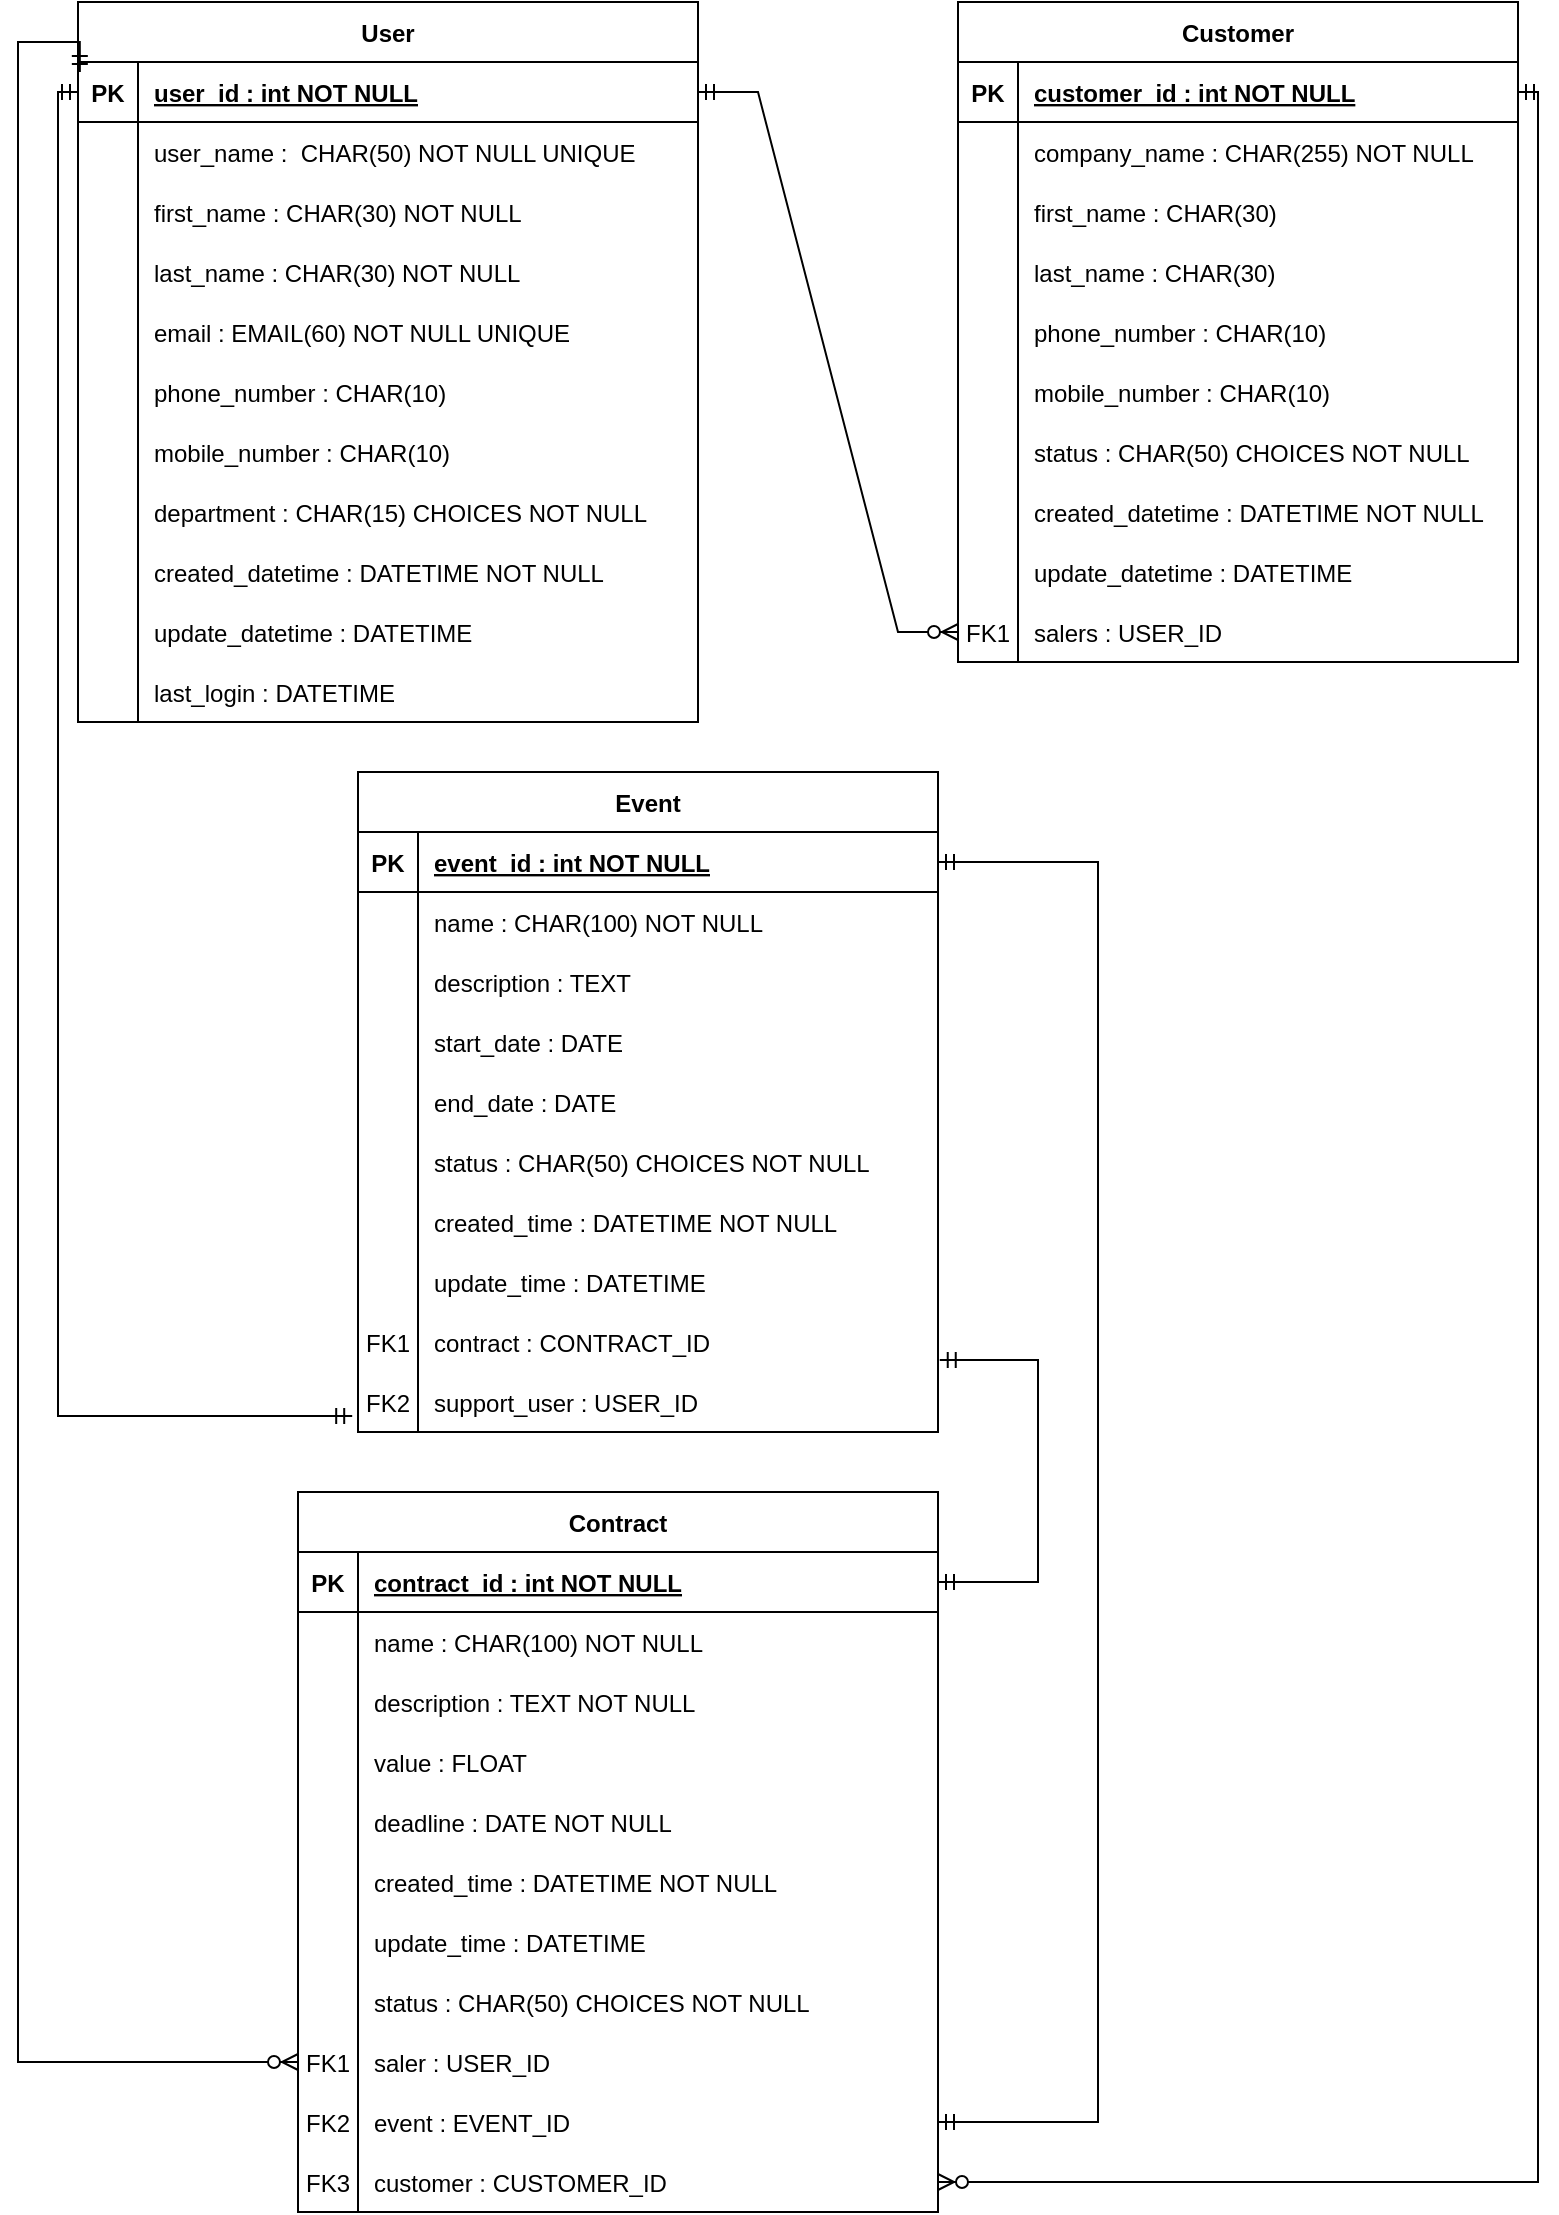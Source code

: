 <mxfile version="17.1.3" type="github">
  <diagram name="Page-1" id="efa7a0a1-bf9b-a30e-e6df-94a7791c09e9">
    <mxGraphModel dx="946" dy="1715" grid="1" gridSize="10" guides="1" tooltips="1" connect="1" arrows="1" fold="1" page="1" pageScale="1" pageWidth="826" pageHeight="1169" background="none" math="0" shadow="0">
      <root>
        <mxCell id="0" />
        <mxCell id="1" parent="0" />
        <mxCell id="FvF-tz55mz9jNZXaBXgJ-104" value="User" style="shape=table;startSize=30;container=1;collapsible=1;childLayout=tableLayout;fixedRows=1;rowLines=0;fontStyle=1;align=center;resizeLast=1;" vertex="1" parent="1">
          <mxGeometry x="40" y="-1145" width="310" height="360" as="geometry" />
        </mxCell>
        <mxCell id="FvF-tz55mz9jNZXaBXgJ-105" value="" style="shape=tableRow;horizontal=0;startSize=0;swimlaneHead=0;swimlaneBody=0;fillColor=none;collapsible=0;dropTarget=0;points=[[0,0.5],[1,0.5]];portConstraint=eastwest;top=0;left=0;right=0;bottom=1;" vertex="1" parent="FvF-tz55mz9jNZXaBXgJ-104">
          <mxGeometry y="30" width="310" height="30" as="geometry" />
        </mxCell>
        <mxCell id="FvF-tz55mz9jNZXaBXgJ-106" value="PK" style="shape=partialRectangle;connectable=0;fillColor=none;top=0;left=0;bottom=0;right=0;fontStyle=1;overflow=hidden;" vertex="1" parent="FvF-tz55mz9jNZXaBXgJ-105">
          <mxGeometry width="30" height="30" as="geometry">
            <mxRectangle width="30" height="30" as="alternateBounds" />
          </mxGeometry>
        </mxCell>
        <mxCell id="FvF-tz55mz9jNZXaBXgJ-107" value="user_id : int NOT NULL" style="shape=partialRectangle;connectable=0;fillColor=none;top=0;left=0;bottom=0;right=0;align=left;spacingLeft=6;fontStyle=5;overflow=hidden;" vertex="1" parent="FvF-tz55mz9jNZXaBXgJ-105">
          <mxGeometry x="30" width="280" height="30" as="geometry">
            <mxRectangle width="280" height="30" as="alternateBounds" />
          </mxGeometry>
        </mxCell>
        <mxCell id="FvF-tz55mz9jNZXaBXgJ-130" value="" style="shape=tableRow;horizontal=0;startSize=0;swimlaneHead=0;swimlaneBody=0;fillColor=none;collapsible=0;dropTarget=0;points=[[0,0.5],[1,0.5]];portConstraint=eastwest;top=0;left=0;right=0;bottom=0;" vertex="1" parent="FvF-tz55mz9jNZXaBXgJ-104">
          <mxGeometry y="60" width="310" height="30" as="geometry" />
        </mxCell>
        <mxCell id="FvF-tz55mz9jNZXaBXgJ-131" value="" style="shape=partialRectangle;connectable=0;fillColor=none;top=0;left=0;bottom=0;right=0;editable=1;overflow=hidden;" vertex="1" parent="FvF-tz55mz9jNZXaBXgJ-130">
          <mxGeometry width="30" height="30" as="geometry">
            <mxRectangle width="30" height="30" as="alternateBounds" />
          </mxGeometry>
        </mxCell>
        <mxCell id="FvF-tz55mz9jNZXaBXgJ-132" value="user_name :  CHAR(50) NOT NULL UNIQUE" style="shape=partialRectangle;connectable=0;fillColor=none;top=0;left=0;bottom=0;right=0;align=left;spacingLeft=6;overflow=hidden;" vertex="1" parent="FvF-tz55mz9jNZXaBXgJ-130">
          <mxGeometry x="30" width="280" height="30" as="geometry">
            <mxRectangle width="280" height="30" as="alternateBounds" />
          </mxGeometry>
        </mxCell>
        <mxCell id="FvF-tz55mz9jNZXaBXgJ-108" value="" style="shape=tableRow;horizontal=0;startSize=0;swimlaneHead=0;swimlaneBody=0;fillColor=none;collapsible=0;dropTarget=0;points=[[0,0.5],[1,0.5]];portConstraint=eastwest;top=0;left=0;right=0;bottom=0;" vertex="1" parent="FvF-tz55mz9jNZXaBXgJ-104">
          <mxGeometry y="90" width="310" height="30" as="geometry" />
        </mxCell>
        <mxCell id="FvF-tz55mz9jNZXaBXgJ-109" value="" style="shape=partialRectangle;connectable=0;fillColor=none;top=0;left=0;bottom=0;right=0;editable=1;overflow=hidden;" vertex="1" parent="FvF-tz55mz9jNZXaBXgJ-108">
          <mxGeometry width="30" height="30" as="geometry">
            <mxRectangle width="30" height="30" as="alternateBounds" />
          </mxGeometry>
        </mxCell>
        <mxCell id="FvF-tz55mz9jNZXaBXgJ-110" value="first_name : CHAR(30) NOT NULL" style="shape=partialRectangle;connectable=0;fillColor=none;top=0;left=0;bottom=0;right=0;align=left;spacingLeft=6;overflow=hidden;" vertex="1" parent="FvF-tz55mz9jNZXaBXgJ-108">
          <mxGeometry x="30" width="280" height="30" as="geometry">
            <mxRectangle width="280" height="30" as="alternateBounds" />
          </mxGeometry>
        </mxCell>
        <mxCell id="FvF-tz55mz9jNZXaBXgJ-111" value="" style="shape=tableRow;horizontal=0;startSize=0;swimlaneHead=0;swimlaneBody=0;fillColor=none;collapsible=0;dropTarget=0;points=[[0,0.5],[1,0.5]];portConstraint=eastwest;top=0;left=0;right=0;bottom=0;" vertex="1" parent="FvF-tz55mz9jNZXaBXgJ-104">
          <mxGeometry y="120" width="310" height="30" as="geometry" />
        </mxCell>
        <mxCell id="FvF-tz55mz9jNZXaBXgJ-112" value="" style="shape=partialRectangle;connectable=0;fillColor=none;top=0;left=0;bottom=0;right=0;editable=1;overflow=hidden;" vertex="1" parent="FvF-tz55mz9jNZXaBXgJ-111">
          <mxGeometry width="30" height="30" as="geometry">
            <mxRectangle width="30" height="30" as="alternateBounds" />
          </mxGeometry>
        </mxCell>
        <mxCell id="FvF-tz55mz9jNZXaBXgJ-113" value="last_name : CHAR(30) NOT NULL" style="shape=partialRectangle;connectable=0;fillColor=none;top=0;left=0;bottom=0;right=0;align=left;spacingLeft=6;overflow=hidden;" vertex="1" parent="FvF-tz55mz9jNZXaBXgJ-111">
          <mxGeometry x="30" width="280" height="30" as="geometry">
            <mxRectangle width="280" height="30" as="alternateBounds" />
          </mxGeometry>
        </mxCell>
        <mxCell id="FvF-tz55mz9jNZXaBXgJ-114" value="" style="shape=tableRow;horizontal=0;startSize=0;swimlaneHead=0;swimlaneBody=0;fillColor=none;collapsible=0;dropTarget=0;points=[[0,0.5],[1,0.5]];portConstraint=eastwest;top=0;left=0;right=0;bottom=0;" vertex="1" parent="FvF-tz55mz9jNZXaBXgJ-104">
          <mxGeometry y="150" width="310" height="30" as="geometry" />
        </mxCell>
        <mxCell id="FvF-tz55mz9jNZXaBXgJ-115" value="" style="shape=partialRectangle;connectable=0;fillColor=none;top=0;left=0;bottom=0;right=0;editable=1;overflow=hidden;" vertex="1" parent="FvF-tz55mz9jNZXaBXgJ-114">
          <mxGeometry width="30" height="30" as="geometry">
            <mxRectangle width="30" height="30" as="alternateBounds" />
          </mxGeometry>
        </mxCell>
        <mxCell id="FvF-tz55mz9jNZXaBXgJ-116" value="email : EMAIL(60) NOT NULL UNIQUE" style="shape=partialRectangle;connectable=0;fillColor=none;top=0;left=0;bottom=0;right=0;align=left;spacingLeft=6;overflow=hidden;" vertex="1" parent="FvF-tz55mz9jNZXaBXgJ-114">
          <mxGeometry x="30" width="280" height="30" as="geometry">
            <mxRectangle width="280" height="30" as="alternateBounds" />
          </mxGeometry>
        </mxCell>
        <mxCell id="FvF-tz55mz9jNZXaBXgJ-121" value="" style="shape=tableRow;horizontal=0;startSize=0;swimlaneHead=0;swimlaneBody=0;fillColor=none;collapsible=0;dropTarget=0;points=[[0,0.5],[1,0.5]];portConstraint=eastwest;top=0;left=0;right=0;bottom=0;" vertex="1" parent="FvF-tz55mz9jNZXaBXgJ-104">
          <mxGeometry y="180" width="310" height="30" as="geometry" />
        </mxCell>
        <mxCell id="FvF-tz55mz9jNZXaBXgJ-122" value="" style="shape=partialRectangle;connectable=0;fillColor=none;top=0;left=0;bottom=0;right=0;editable=1;overflow=hidden;" vertex="1" parent="FvF-tz55mz9jNZXaBXgJ-121">
          <mxGeometry width="30" height="30" as="geometry">
            <mxRectangle width="30" height="30" as="alternateBounds" />
          </mxGeometry>
        </mxCell>
        <mxCell id="FvF-tz55mz9jNZXaBXgJ-123" value="phone_number : CHAR(10)" style="shape=partialRectangle;connectable=0;fillColor=none;top=0;left=0;bottom=0;right=0;align=left;spacingLeft=6;overflow=hidden;" vertex="1" parent="FvF-tz55mz9jNZXaBXgJ-121">
          <mxGeometry x="30" width="280" height="30" as="geometry">
            <mxRectangle width="280" height="30" as="alternateBounds" />
          </mxGeometry>
        </mxCell>
        <mxCell id="FvF-tz55mz9jNZXaBXgJ-124" value="" style="shape=tableRow;horizontal=0;startSize=0;swimlaneHead=0;swimlaneBody=0;fillColor=none;collapsible=0;dropTarget=0;points=[[0,0.5],[1,0.5]];portConstraint=eastwest;top=0;left=0;right=0;bottom=0;" vertex="1" parent="FvF-tz55mz9jNZXaBXgJ-104">
          <mxGeometry y="210" width="310" height="30" as="geometry" />
        </mxCell>
        <mxCell id="FvF-tz55mz9jNZXaBXgJ-125" value="" style="shape=partialRectangle;connectable=0;fillColor=none;top=0;left=0;bottom=0;right=0;editable=1;overflow=hidden;" vertex="1" parent="FvF-tz55mz9jNZXaBXgJ-124">
          <mxGeometry width="30" height="30" as="geometry">
            <mxRectangle width="30" height="30" as="alternateBounds" />
          </mxGeometry>
        </mxCell>
        <mxCell id="FvF-tz55mz9jNZXaBXgJ-126" value="mobile_number : CHAR(10)" style="shape=partialRectangle;connectable=0;fillColor=none;top=0;left=0;bottom=0;right=0;align=left;spacingLeft=6;overflow=hidden;" vertex="1" parent="FvF-tz55mz9jNZXaBXgJ-124">
          <mxGeometry x="30" width="280" height="30" as="geometry">
            <mxRectangle width="280" height="30" as="alternateBounds" />
          </mxGeometry>
        </mxCell>
        <mxCell id="FvF-tz55mz9jNZXaBXgJ-127" value="" style="shape=tableRow;horizontal=0;startSize=0;swimlaneHead=0;swimlaneBody=0;fillColor=none;collapsible=0;dropTarget=0;points=[[0,0.5],[1,0.5]];portConstraint=eastwest;top=0;left=0;right=0;bottom=0;" vertex="1" parent="FvF-tz55mz9jNZXaBXgJ-104">
          <mxGeometry y="240" width="310" height="30" as="geometry" />
        </mxCell>
        <mxCell id="FvF-tz55mz9jNZXaBXgJ-128" value="" style="shape=partialRectangle;connectable=0;fillColor=none;top=0;left=0;bottom=0;right=0;editable=1;overflow=hidden;" vertex="1" parent="FvF-tz55mz9jNZXaBXgJ-127">
          <mxGeometry width="30" height="30" as="geometry">
            <mxRectangle width="30" height="30" as="alternateBounds" />
          </mxGeometry>
        </mxCell>
        <mxCell id="FvF-tz55mz9jNZXaBXgJ-129" value="department : CHAR(15) CHOICES NOT NULL" style="shape=partialRectangle;connectable=0;fillColor=none;top=0;left=0;bottom=0;right=0;align=left;spacingLeft=6;overflow=hidden;" vertex="1" parent="FvF-tz55mz9jNZXaBXgJ-127">
          <mxGeometry x="30" width="280" height="30" as="geometry">
            <mxRectangle width="280" height="30" as="alternateBounds" />
          </mxGeometry>
        </mxCell>
        <mxCell id="FvF-tz55mz9jNZXaBXgJ-133" value="" style="shape=tableRow;horizontal=0;startSize=0;swimlaneHead=0;swimlaneBody=0;fillColor=none;collapsible=0;dropTarget=0;points=[[0,0.5],[1,0.5]];portConstraint=eastwest;top=0;left=0;right=0;bottom=0;" vertex="1" parent="FvF-tz55mz9jNZXaBXgJ-104">
          <mxGeometry y="270" width="310" height="30" as="geometry" />
        </mxCell>
        <mxCell id="FvF-tz55mz9jNZXaBXgJ-134" value="" style="shape=partialRectangle;connectable=0;fillColor=none;top=0;left=0;bottom=0;right=0;editable=1;overflow=hidden;" vertex="1" parent="FvF-tz55mz9jNZXaBXgJ-133">
          <mxGeometry width="30" height="30" as="geometry">
            <mxRectangle width="30" height="30" as="alternateBounds" />
          </mxGeometry>
        </mxCell>
        <mxCell id="FvF-tz55mz9jNZXaBXgJ-135" value="created_datetime : DATETIME NOT NULL" style="shape=partialRectangle;connectable=0;fillColor=none;top=0;left=0;bottom=0;right=0;align=left;spacingLeft=6;overflow=hidden;" vertex="1" parent="FvF-tz55mz9jNZXaBXgJ-133">
          <mxGeometry x="30" width="280" height="30" as="geometry">
            <mxRectangle width="280" height="30" as="alternateBounds" />
          </mxGeometry>
        </mxCell>
        <mxCell id="FvF-tz55mz9jNZXaBXgJ-136" value="" style="shape=tableRow;horizontal=0;startSize=0;swimlaneHead=0;swimlaneBody=0;fillColor=none;collapsible=0;dropTarget=0;points=[[0,0.5],[1,0.5]];portConstraint=eastwest;top=0;left=0;right=0;bottom=0;" vertex="1" parent="FvF-tz55mz9jNZXaBXgJ-104">
          <mxGeometry y="300" width="310" height="30" as="geometry" />
        </mxCell>
        <mxCell id="FvF-tz55mz9jNZXaBXgJ-137" value="" style="shape=partialRectangle;connectable=0;fillColor=none;top=0;left=0;bottom=0;right=0;editable=1;overflow=hidden;" vertex="1" parent="FvF-tz55mz9jNZXaBXgJ-136">
          <mxGeometry width="30" height="30" as="geometry">
            <mxRectangle width="30" height="30" as="alternateBounds" />
          </mxGeometry>
        </mxCell>
        <mxCell id="FvF-tz55mz9jNZXaBXgJ-138" value="update_datetime : DATETIME" style="shape=partialRectangle;connectable=0;fillColor=none;top=0;left=0;bottom=0;right=0;align=left;spacingLeft=6;overflow=hidden;" vertex="1" parent="FvF-tz55mz9jNZXaBXgJ-136">
          <mxGeometry x="30" width="280" height="30" as="geometry">
            <mxRectangle width="280" height="30" as="alternateBounds" />
          </mxGeometry>
        </mxCell>
        <mxCell id="FvF-tz55mz9jNZXaBXgJ-139" value="" style="shape=tableRow;horizontal=0;startSize=0;swimlaneHead=0;swimlaneBody=0;fillColor=none;collapsible=0;dropTarget=0;points=[[0,0.5],[1,0.5]];portConstraint=eastwest;top=0;left=0;right=0;bottom=0;" vertex="1" parent="FvF-tz55mz9jNZXaBXgJ-104">
          <mxGeometry y="330" width="310" height="30" as="geometry" />
        </mxCell>
        <mxCell id="FvF-tz55mz9jNZXaBXgJ-140" value="" style="shape=partialRectangle;connectable=0;fillColor=none;top=0;left=0;bottom=0;right=0;editable=1;overflow=hidden;" vertex="1" parent="FvF-tz55mz9jNZXaBXgJ-139">
          <mxGeometry width="30" height="30" as="geometry">
            <mxRectangle width="30" height="30" as="alternateBounds" />
          </mxGeometry>
        </mxCell>
        <mxCell id="FvF-tz55mz9jNZXaBXgJ-141" value="last_login : DATETIME" style="shape=partialRectangle;connectable=0;fillColor=none;top=0;left=0;bottom=0;right=0;align=left;spacingLeft=6;overflow=hidden;" vertex="1" parent="FvF-tz55mz9jNZXaBXgJ-139">
          <mxGeometry x="30" width="280" height="30" as="geometry">
            <mxRectangle width="280" height="30" as="alternateBounds" />
          </mxGeometry>
        </mxCell>
        <mxCell id="FvF-tz55mz9jNZXaBXgJ-142" value="Customer" style="shape=table;startSize=30;container=1;collapsible=1;childLayout=tableLayout;fixedRows=1;rowLines=0;fontStyle=1;align=center;resizeLast=1;" vertex="1" parent="1">
          <mxGeometry x="480" y="-1145" width="280" height="330" as="geometry" />
        </mxCell>
        <mxCell id="FvF-tz55mz9jNZXaBXgJ-143" value="" style="shape=tableRow;horizontal=0;startSize=0;swimlaneHead=0;swimlaneBody=0;fillColor=none;collapsible=0;dropTarget=0;points=[[0,0.5],[1,0.5]];portConstraint=eastwest;top=0;left=0;right=0;bottom=1;" vertex="1" parent="FvF-tz55mz9jNZXaBXgJ-142">
          <mxGeometry y="30" width="280" height="30" as="geometry" />
        </mxCell>
        <mxCell id="FvF-tz55mz9jNZXaBXgJ-144" value="PK" style="shape=partialRectangle;connectable=0;fillColor=none;top=0;left=0;bottom=0;right=0;fontStyle=1;overflow=hidden;" vertex="1" parent="FvF-tz55mz9jNZXaBXgJ-143">
          <mxGeometry width="30" height="30" as="geometry">
            <mxRectangle width="30" height="30" as="alternateBounds" />
          </mxGeometry>
        </mxCell>
        <mxCell id="FvF-tz55mz9jNZXaBXgJ-145" value="customer_id : int NOT NULL" style="shape=partialRectangle;connectable=0;fillColor=none;top=0;left=0;bottom=0;right=0;align=left;spacingLeft=6;fontStyle=5;overflow=hidden;" vertex="1" parent="FvF-tz55mz9jNZXaBXgJ-143">
          <mxGeometry x="30" width="250" height="30" as="geometry">
            <mxRectangle width="250" height="30" as="alternateBounds" />
          </mxGeometry>
        </mxCell>
        <mxCell id="FvF-tz55mz9jNZXaBXgJ-146" value="" style="shape=tableRow;horizontal=0;startSize=0;swimlaneHead=0;swimlaneBody=0;fillColor=none;collapsible=0;dropTarget=0;points=[[0,0.5],[1,0.5]];portConstraint=eastwest;top=0;left=0;right=0;bottom=0;" vertex="1" parent="FvF-tz55mz9jNZXaBXgJ-142">
          <mxGeometry y="60" width="280" height="30" as="geometry" />
        </mxCell>
        <mxCell id="FvF-tz55mz9jNZXaBXgJ-147" value="" style="shape=partialRectangle;connectable=0;fillColor=none;top=0;left=0;bottom=0;right=0;editable=1;overflow=hidden;" vertex="1" parent="FvF-tz55mz9jNZXaBXgJ-146">
          <mxGeometry width="30" height="30" as="geometry">
            <mxRectangle width="30" height="30" as="alternateBounds" />
          </mxGeometry>
        </mxCell>
        <mxCell id="FvF-tz55mz9jNZXaBXgJ-148" value="company_name : CHAR(255) NOT NULL" style="shape=partialRectangle;connectable=0;fillColor=none;top=0;left=0;bottom=0;right=0;align=left;spacingLeft=6;overflow=hidden;" vertex="1" parent="FvF-tz55mz9jNZXaBXgJ-146">
          <mxGeometry x="30" width="250" height="30" as="geometry">
            <mxRectangle width="250" height="30" as="alternateBounds" />
          </mxGeometry>
        </mxCell>
        <mxCell id="FvF-tz55mz9jNZXaBXgJ-149" value="" style="shape=tableRow;horizontal=0;startSize=0;swimlaneHead=0;swimlaneBody=0;fillColor=none;collapsible=0;dropTarget=0;points=[[0,0.5],[1,0.5]];portConstraint=eastwest;top=0;left=0;right=0;bottom=0;" vertex="1" parent="FvF-tz55mz9jNZXaBXgJ-142">
          <mxGeometry y="90" width="280" height="30" as="geometry" />
        </mxCell>
        <mxCell id="FvF-tz55mz9jNZXaBXgJ-150" value="" style="shape=partialRectangle;connectable=0;fillColor=none;top=0;left=0;bottom=0;right=0;editable=1;overflow=hidden;" vertex="1" parent="FvF-tz55mz9jNZXaBXgJ-149">
          <mxGeometry width="30" height="30" as="geometry">
            <mxRectangle width="30" height="30" as="alternateBounds" />
          </mxGeometry>
        </mxCell>
        <mxCell id="FvF-tz55mz9jNZXaBXgJ-151" value="first_name : CHAR(30)" style="shape=partialRectangle;connectable=0;fillColor=none;top=0;left=0;bottom=0;right=0;align=left;spacingLeft=6;overflow=hidden;" vertex="1" parent="FvF-tz55mz9jNZXaBXgJ-149">
          <mxGeometry x="30" width="250" height="30" as="geometry">
            <mxRectangle width="250" height="30" as="alternateBounds" />
          </mxGeometry>
        </mxCell>
        <mxCell id="FvF-tz55mz9jNZXaBXgJ-152" value="" style="shape=tableRow;horizontal=0;startSize=0;swimlaneHead=0;swimlaneBody=0;fillColor=none;collapsible=0;dropTarget=0;points=[[0,0.5],[1,0.5]];portConstraint=eastwest;top=0;left=0;right=0;bottom=0;" vertex="1" parent="FvF-tz55mz9jNZXaBXgJ-142">
          <mxGeometry y="120" width="280" height="30" as="geometry" />
        </mxCell>
        <mxCell id="FvF-tz55mz9jNZXaBXgJ-153" value="" style="shape=partialRectangle;connectable=0;fillColor=none;top=0;left=0;bottom=0;right=0;editable=1;overflow=hidden;" vertex="1" parent="FvF-tz55mz9jNZXaBXgJ-152">
          <mxGeometry width="30" height="30" as="geometry">
            <mxRectangle width="30" height="30" as="alternateBounds" />
          </mxGeometry>
        </mxCell>
        <mxCell id="FvF-tz55mz9jNZXaBXgJ-154" value="last_name : CHAR(30)" style="shape=partialRectangle;connectable=0;fillColor=none;top=0;left=0;bottom=0;right=0;align=left;spacingLeft=6;overflow=hidden;" vertex="1" parent="FvF-tz55mz9jNZXaBXgJ-152">
          <mxGeometry x="30" width="250" height="30" as="geometry">
            <mxRectangle width="250" height="30" as="alternateBounds" />
          </mxGeometry>
        </mxCell>
        <mxCell id="FvF-tz55mz9jNZXaBXgJ-155" value="" style="shape=tableRow;horizontal=0;startSize=0;swimlaneHead=0;swimlaneBody=0;fillColor=none;collapsible=0;dropTarget=0;points=[[0,0.5],[1,0.5]];portConstraint=eastwest;top=0;left=0;right=0;bottom=0;" vertex="1" parent="FvF-tz55mz9jNZXaBXgJ-142">
          <mxGeometry y="150" width="280" height="30" as="geometry" />
        </mxCell>
        <mxCell id="FvF-tz55mz9jNZXaBXgJ-156" value="" style="shape=partialRectangle;connectable=0;fillColor=none;top=0;left=0;bottom=0;right=0;editable=1;overflow=hidden;" vertex="1" parent="FvF-tz55mz9jNZXaBXgJ-155">
          <mxGeometry width="30" height="30" as="geometry">
            <mxRectangle width="30" height="30" as="alternateBounds" />
          </mxGeometry>
        </mxCell>
        <mxCell id="FvF-tz55mz9jNZXaBXgJ-157" value="phone_number : CHAR(10)" style="shape=partialRectangle;connectable=0;fillColor=none;top=0;left=0;bottom=0;right=0;align=left;spacingLeft=6;overflow=hidden;" vertex="1" parent="FvF-tz55mz9jNZXaBXgJ-155">
          <mxGeometry x="30" width="250" height="30" as="geometry">
            <mxRectangle width="250" height="30" as="alternateBounds" />
          </mxGeometry>
        </mxCell>
        <mxCell id="FvF-tz55mz9jNZXaBXgJ-158" value="" style="shape=tableRow;horizontal=0;startSize=0;swimlaneHead=0;swimlaneBody=0;fillColor=none;collapsible=0;dropTarget=0;points=[[0,0.5],[1,0.5]];portConstraint=eastwest;top=0;left=0;right=0;bottom=0;" vertex="1" parent="FvF-tz55mz9jNZXaBXgJ-142">
          <mxGeometry y="180" width="280" height="30" as="geometry" />
        </mxCell>
        <mxCell id="FvF-tz55mz9jNZXaBXgJ-159" value="" style="shape=partialRectangle;connectable=0;fillColor=none;top=0;left=0;bottom=0;right=0;editable=1;overflow=hidden;" vertex="1" parent="FvF-tz55mz9jNZXaBXgJ-158">
          <mxGeometry width="30" height="30" as="geometry">
            <mxRectangle width="30" height="30" as="alternateBounds" />
          </mxGeometry>
        </mxCell>
        <mxCell id="FvF-tz55mz9jNZXaBXgJ-160" value="mobile_number : CHAR(10)" style="shape=partialRectangle;connectable=0;fillColor=none;top=0;left=0;bottom=0;right=0;align=left;spacingLeft=6;overflow=hidden;" vertex="1" parent="FvF-tz55mz9jNZXaBXgJ-158">
          <mxGeometry x="30" width="250" height="30" as="geometry">
            <mxRectangle width="250" height="30" as="alternateBounds" />
          </mxGeometry>
        </mxCell>
        <mxCell id="FvF-tz55mz9jNZXaBXgJ-161" value="" style="shape=tableRow;horizontal=0;startSize=0;swimlaneHead=0;swimlaneBody=0;fillColor=none;collapsible=0;dropTarget=0;points=[[0,0.5],[1,0.5]];portConstraint=eastwest;top=0;left=0;right=0;bottom=0;" vertex="1" parent="FvF-tz55mz9jNZXaBXgJ-142">
          <mxGeometry y="210" width="280" height="30" as="geometry" />
        </mxCell>
        <mxCell id="FvF-tz55mz9jNZXaBXgJ-162" value="" style="shape=partialRectangle;connectable=0;fillColor=none;top=0;left=0;bottom=0;right=0;editable=1;overflow=hidden;" vertex="1" parent="FvF-tz55mz9jNZXaBXgJ-161">
          <mxGeometry width="30" height="30" as="geometry">
            <mxRectangle width="30" height="30" as="alternateBounds" />
          </mxGeometry>
        </mxCell>
        <mxCell id="FvF-tz55mz9jNZXaBXgJ-163" value="status : CHAR(50) CHOICES NOT NULL" style="shape=partialRectangle;connectable=0;fillColor=none;top=0;left=0;bottom=0;right=0;align=left;spacingLeft=6;overflow=hidden;" vertex="1" parent="FvF-tz55mz9jNZXaBXgJ-161">
          <mxGeometry x="30" width="250" height="30" as="geometry">
            <mxRectangle width="250" height="30" as="alternateBounds" />
          </mxGeometry>
        </mxCell>
        <mxCell id="FvF-tz55mz9jNZXaBXgJ-164" value="" style="shape=tableRow;horizontal=0;startSize=0;swimlaneHead=0;swimlaneBody=0;fillColor=none;collapsible=0;dropTarget=0;points=[[0,0.5],[1,0.5]];portConstraint=eastwest;top=0;left=0;right=0;bottom=0;" vertex="1" parent="FvF-tz55mz9jNZXaBXgJ-142">
          <mxGeometry y="240" width="280" height="30" as="geometry" />
        </mxCell>
        <mxCell id="FvF-tz55mz9jNZXaBXgJ-165" value="" style="shape=partialRectangle;connectable=0;fillColor=none;top=0;left=0;bottom=0;right=0;editable=1;overflow=hidden;" vertex="1" parent="FvF-tz55mz9jNZXaBXgJ-164">
          <mxGeometry width="30" height="30" as="geometry">
            <mxRectangle width="30" height="30" as="alternateBounds" />
          </mxGeometry>
        </mxCell>
        <mxCell id="FvF-tz55mz9jNZXaBXgJ-166" value="created_datetime : DATETIME NOT NULL" style="shape=partialRectangle;connectable=0;fillColor=none;top=0;left=0;bottom=0;right=0;align=left;spacingLeft=6;overflow=hidden;" vertex="1" parent="FvF-tz55mz9jNZXaBXgJ-164">
          <mxGeometry x="30" width="250" height="30" as="geometry">
            <mxRectangle width="250" height="30" as="alternateBounds" />
          </mxGeometry>
        </mxCell>
        <mxCell id="FvF-tz55mz9jNZXaBXgJ-167" value="" style="shape=tableRow;horizontal=0;startSize=0;swimlaneHead=0;swimlaneBody=0;fillColor=none;collapsible=0;dropTarget=0;points=[[0,0.5],[1,0.5]];portConstraint=eastwest;top=0;left=0;right=0;bottom=0;" vertex="1" parent="FvF-tz55mz9jNZXaBXgJ-142">
          <mxGeometry y="270" width="280" height="30" as="geometry" />
        </mxCell>
        <mxCell id="FvF-tz55mz9jNZXaBXgJ-168" value="" style="shape=partialRectangle;connectable=0;fillColor=none;top=0;left=0;bottom=0;right=0;editable=1;overflow=hidden;" vertex="1" parent="FvF-tz55mz9jNZXaBXgJ-167">
          <mxGeometry width="30" height="30" as="geometry">
            <mxRectangle width="30" height="30" as="alternateBounds" />
          </mxGeometry>
        </mxCell>
        <mxCell id="FvF-tz55mz9jNZXaBXgJ-169" value="update_datetime : DATETIME" style="shape=partialRectangle;connectable=0;fillColor=none;top=0;left=0;bottom=0;right=0;align=left;spacingLeft=6;overflow=hidden;" vertex="1" parent="FvF-tz55mz9jNZXaBXgJ-167">
          <mxGeometry x="30" width="250" height="30" as="geometry">
            <mxRectangle width="250" height="30" as="alternateBounds" />
          </mxGeometry>
        </mxCell>
        <mxCell id="FvF-tz55mz9jNZXaBXgJ-170" value="" style="shape=tableRow;horizontal=0;startSize=0;swimlaneHead=0;swimlaneBody=0;fillColor=none;collapsible=0;dropTarget=0;points=[[0,0.5],[1,0.5]];portConstraint=eastwest;top=0;left=0;right=0;bottom=0;" vertex="1" parent="FvF-tz55mz9jNZXaBXgJ-142">
          <mxGeometry y="300" width="280" height="30" as="geometry" />
        </mxCell>
        <mxCell id="FvF-tz55mz9jNZXaBXgJ-171" value="FK1" style="shape=partialRectangle;connectable=0;fillColor=none;top=0;left=0;bottom=0;right=0;editable=1;overflow=hidden;" vertex="1" parent="FvF-tz55mz9jNZXaBXgJ-170">
          <mxGeometry width="30" height="30" as="geometry">
            <mxRectangle width="30" height="30" as="alternateBounds" />
          </mxGeometry>
        </mxCell>
        <mxCell id="FvF-tz55mz9jNZXaBXgJ-172" value="salers : USER_ID" style="shape=partialRectangle;connectable=0;fillColor=none;top=0;left=0;bottom=0;right=0;align=left;spacingLeft=6;overflow=hidden;" vertex="1" parent="FvF-tz55mz9jNZXaBXgJ-170">
          <mxGeometry x="30" width="250" height="30" as="geometry">
            <mxRectangle width="250" height="30" as="alternateBounds" />
          </mxGeometry>
        </mxCell>
        <mxCell id="FvF-tz55mz9jNZXaBXgJ-174" value="" style="edgeStyle=entityRelationEdgeStyle;fontSize=12;html=1;endArrow=ERzeroToMany;startArrow=ERmandOne;rounded=0;exitX=1;exitY=0.5;exitDx=0;exitDy=0;entryX=0;entryY=0.5;entryDx=0;entryDy=0;" edge="1" parent="1" source="FvF-tz55mz9jNZXaBXgJ-105" target="FvF-tz55mz9jNZXaBXgJ-170">
          <mxGeometry width="100" height="100" relative="1" as="geometry">
            <mxPoint x="300" y="-150" as="sourcePoint" />
            <mxPoint x="400" y="-250" as="targetPoint" />
          </mxGeometry>
        </mxCell>
        <mxCell id="FvF-tz55mz9jNZXaBXgJ-176" value="Event" style="shape=table;startSize=30;container=1;collapsible=1;childLayout=tableLayout;fixedRows=1;rowLines=0;fontStyle=1;align=center;resizeLast=1;fontFamily=Helvetica;fontSize=12;fontColor=default;" vertex="1" parent="1">
          <mxGeometry x="180" y="-760" width="290" height="330" as="geometry" />
        </mxCell>
        <mxCell id="FvF-tz55mz9jNZXaBXgJ-177" value="" style="shape=tableRow;horizontal=0;startSize=0;swimlaneHead=0;swimlaneBody=0;fillColor=none;collapsible=0;dropTarget=0;points=[[0,0.5],[1,0.5]];portConstraint=eastwest;top=0;left=0;right=0;bottom=1;fontFamily=Helvetica;fontSize=12;fontColor=default;" vertex="1" parent="FvF-tz55mz9jNZXaBXgJ-176">
          <mxGeometry y="30" width="290" height="30" as="geometry" />
        </mxCell>
        <mxCell id="FvF-tz55mz9jNZXaBXgJ-178" value="PK" style="shape=partialRectangle;connectable=0;fillColor=none;top=0;left=0;bottom=0;right=0;fontStyle=1;overflow=hidden;fontFamily=Helvetica;fontSize=12;fontColor=default;" vertex="1" parent="FvF-tz55mz9jNZXaBXgJ-177">
          <mxGeometry width="30" height="30" as="geometry">
            <mxRectangle width="30" height="30" as="alternateBounds" />
          </mxGeometry>
        </mxCell>
        <mxCell id="FvF-tz55mz9jNZXaBXgJ-179" value="event_id : int NOT NULL" style="shape=partialRectangle;connectable=0;fillColor=none;top=0;left=0;bottom=0;right=0;align=left;spacingLeft=6;fontStyle=5;overflow=hidden;fontFamily=Helvetica;fontSize=12;fontColor=default;" vertex="1" parent="FvF-tz55mz9jNZXaBXgJ-177">
          <mxGeometry x="30" width="260" height="30" as="geometry">
            <mxRectangle width="260" height="30" as="alternateBounds" />
          </mxGeometry>
        </mxCell>
        <mxCell id="FvF-tz55mz9jNZXaBXgJ-180" value="" style="shape=tableRow;horizontal=0;startSize=0;swimlaneHead=0;swimlaneBody=0;fillColor=none;collapsible=0;dropTarget=0;points=[[0,0.5],[1,0.5]];portConstraint=eastwest;top=0;left=0;right=0;bottom=0;fontFamily=Helvetica;fontSize=12;fontColor=default;" vertex="1" parent="FvF-tz55mz9jNZXaBXgJ-176">
          <mxGeometry y="60" width="290" height="30" as="geometry" />
        </mxCell>
        <mxCell id="FvF-tz55mz9jNZXaBXgJ-181" value="" style="shape=partialRectangle;connectable=0;fillColor=none;top=0;left=0;bottom=0;right=0;editable=1;overflow=hidden;fontFamily=Helvetica;fontSize=12;fontColor=default;" vertex="1" parent="FvF-tz55mz9jNZXaBXgJ-180">
          <mxGeometry width="30" height="30" as="geometry">
            <mxRectangle width="30" height="30" as="alternateBounds" />
          </mxGeometry>
        </mxCell>
        <mxCell id="FvF-tz55mz9jNZXaBXgJ-182" value="name : CHAR(100) NOT NULL" style="shape=partialRectangle;connectable=0;fillColor=none;top=0;left=0;bottom=0;right=0;align=left;spacingLeft=6;overflow=hidden;fontFamily=Helvetica;fontSize=12;fontColor=default;" vertex="1" parent="FvF-tz55mz9jNZXaBXgJ-180">
          <mxGeometry x="30" width="260" height="30" as="geometry">
            <mxRectangle width="260" height="30" as="alternateBounds" />
          </mxGeometry>
        </mxCell>
        <mxCell id="FvF-tz55mz9jNZXaBXgJ-183" value="" style="shape=tableRow;horizontal=0;startSize=0;swimlaneHead=0;swimlaneBody=0;fillColor=none;collapsible=0;dropTarget=0;points=[[0,0.5],[1,0.5]];portConstraint=eastwest;top=0;left=0;right=0;bottom=0;fontFamily=Helvetica;fontSize=12;fontColor=default;" vertex="1" parent="FvF-tz55mz9jNZXaBXgJ-176">
          <mxGeometry y="90" width="290" height="30" as="geometry" />
        </mxCell>
        <mxCell id="FvF-tz55mz9jNZXaBXgJ-184" value="" style="shape=partialRectangle;connectable=0;fillColor=none;top=0;left=0;bottom=0;right=0;editable=1;overflow=hidden;fontFamily=Helvetica;fontSize=12;fontColor=default;" vertex="1" parent="FvF-tz55mz9jNZXaBXgJ-183">
          <mxGeometry width="30" height="30" as="geometry">
            <mxRectangle width="30" height="30" as="alternateBounds" />
          </mxGeometry>
        </mxCell>
        <mxCell id="FvF-tz55mz9jNZXaBXgJ-185" value="description : TEXT" style="shape=partialRectangle;connectable=0;fillColor=none;top=0;left=0;bottom=0;right=0;align=left;spacingLeft=6;overflow=hidden;fontFamily=Helvetica;fontSize=12;fontColor=default;" vertex="1" parent="FvF-tz55mz9jNZXaBXgJ-183">
          <mxGeometry x="30" width="260" height="30" as="geometry">
            <mxRectangle width="260" height="30" as="alternateBounds" />
          </mxGeometry>
        </mxCell>
        <mxCell id="FvF-tz55mz9jNZXaBXgJ-186" value="" style="shape=tableRow;horizontal=0;startSize=0;swimlaneHead=0;swimlaneBody=0;fillColor=none;collapsible=0;dropTarget=0;points=[[0,0.5],[1,0.5]];portConstraint=eastwest;top=0;left=0;right=0;bottom=0;fontFamily=Helvetica;fontSize=12;fontColor=default;" vertex="1" parent="FvF-tz55mz9jNZXaBXgJ-176">
          <mxGeometry y="120" width="290" height="30" as="geometry" />
        </mxCell>
        <mxCell id="FvF-tz55mz9jNZXaBXgJ-187" value="" style="shape=partialRectangle;connectable=0;fillColor=none;top=0;left=0;bottom=0;right=0;editable=1;overflow=hidden;fontFamily=Helvetica;fontSize=12;fontColor=default;" vertex="1" parent="FvF-tz55mz9jNZXaBXgJ-186">
          <mxGeometry width="30" height="30" as="geometry">
            <mxRectangle width="30" height="30" as="alternateBounds" />
          </mxGeometry>
        </mxCell>
        <mxCell id="FvF-tz55mz9jNZXaBXgJ-188" value="start_date : DATE" style="shape=partialRectangle;connectable=0;fillColor=none;top=0;left=0;bottom=0;right=0;align=left;spacingLeft=6;overflow=hidden;fontFamily=Helvetica;fontSize=12;fontColor=default;" vertex="1" parent="FvF-tz55mz9jNZXaBXgJ-186">
          <mxGeometry x="30" width="260" height="30" as="geometry">
            <mxRectangle width="260" height="30" as="alternateBounds" />
          </mxGeometry>
        </mxCell>
        <mxCell id="FvF-tz55mz9jNZXaBXgJ-189" value="" style="shape=tableRow;horizontal=0;startSize=0;swimlaneHead=0;swimlaneBody=0;fillColor=none;collapsible=0;dropTarget=0;points=[[0,0.5],[1,0.5]];portConstraint=eastwest;top=0;left=0;right=0;bottom=0;fontFamily=Helvetica;fontSize=12;fontColor=default;" vertex="1" parent="FvF-tz55mz9jNZXaBXgJ-176">
          <mxGeometry y="150" width="290" height="30" as="geometry" />
        </mxCell>
        <mxCell id="FvF-tz55mz9jNZXaBXgJ-190" value="" style="shape=partialRectangle;connectable=0;fillColor=none;top=0;left=0;bottom=0;right=0;editable=1;overflow=hidden;fontFamily=Helvetica;fontSize=12;fontColor=default;" vertex="1" parent="FvF-tz55mz9jNZXaBXgJ-189">
          <mxGeometry width="30" height="30" as="geometry">
            <mxRectangle width="30" height="30" as="alternateBounds" />
          </mxGeometry>
        </mxCell>
        <mxCell id="FvF-tz55mz9jNZXaBXgJ-191" value="end_date : DATE" style="shape=partialRectangle;connectable=0;fillColor=none;top=0;left=0;bottom=0;right=0;align=left;spacingLeft=6;overflow=hidden;fontFamily=Helvetica;fontSize=12;fontColor=default;" vertex="1" parent="FvF-tz55mz9jNZXaBXgJ-189">
          <mxGeometry x="30" width="260" height="30" as="geometry">
            <mxRectangle width="260" height="30" as="alternateBounds" />
          </mxGeometry>
        </mxCell>
        <mxCell id="FvF-tz55mz9jNZXaBXgJ-192" value="" style="shape=tableRow;horizontal=0;startSize=0;swimlaneHead=0;swimlaneBody=0;fillColor=none;collapsible=0;dropTarget=0;points=[[0,0.5],[1,0.5]];portConstraint=eastwest;top=0;left=0;right=0;bottom=0;fontFamily=Helvetica;fontSize=12;fontColor=default;" vertex="1" parent="FvF-tz55mz9jNZXaBXgJ-176">
          <mxGeometry y="180" width="290" height="30" as="geometry" />
        </mxCell>
        <mxCell id="FvF-tz55mz9jNZXaBXgJ-193" value="" style="shape=partialRectangle;connectable=0;fillColor=none;top=0;left=0;bottom=0;right=0;editable=1;overflow=hidden;fontFamily=Helvetica;fontSize=12;fontColor=default;" vertex="1" parent="FvF-tz55mz9jNZXaBXgJ-192">
          <mxGeometry width="30" height="30" as="geometry">
            <mxRectangle width="30" height="30" as="alternateBounds" />
          </mxGeometry>
        </mxCell>
        <mxCell id="FvF-tz55mz9jNZXaBXgJ-194" value="status : CHAR(50) CHOICES NOT NULL" style="shape=partialRectangle;connectable=0;fillColor=none;top=0;left=0;bottom=0;right=0;align=left;spacingLeft=6;overflow=hidden;fontFamily=Helvetica;fontSize=12;fontColor=default;" vertex="1" parent="FvF-tz55mz9jNZXaBXgJ-192">
          <mxGeometry x="30" width="260" height="30" as="geometry">
            <mxRectangle width="260" height="30" as="alternateBounds" />
          </mxGeometry>
        </mxCell>
        <mxCell id="FvF-tz55mz9jNZXaBXgJ-195" value="" style="shape=tableRow;horizontal=0;startSize=0;swimlaneHead=0;swimlaneBody=0;fillColor=none;collapsible=0;dropTarget=0;points=[[0,0.5],[1,0.5]];portConstraint=eastwest;top=0;left=0;right=0;bottom=0;fontFamily=Helvetica;fontSize=12;fontColor=default;" vertex="1" parent="FvF-tz55mz9jNZXaBXgJ-176">
          <mxGeometry y="210" width="290" height="30" as="geometry" />
        </mxCell>
        <mxCell id="FvF-tz55mz9jNZXaBXgJ-196" value="" style="shape=partialRectangle;connectable=0;fillColor=none;top=0;left=0;bottom=0;right=0;editable=1;overflow=hidden;fontFamily=Helvetica;fontSize=12;fontColor=default;" vertex="1" parent="FvF-tz55mz9jNZXaBXgJ-195">
          <mxGeometry width="30" height="30" as="geometry">
            <mxRectangle width="30" height="30" as="alternateBounds" />
          </mxGeometry>
        </mxCell>
        <mxCell id="FvF-tz55mz9jNZXaBXgJ-197" value="created_time : DATETIME NOT NULL" style="shape=partialRectangle;connectable=0;fillColor=none;top=0;left=0;bottom=0;right=0;align=left;spacingLeft=6;overflow=hidden;fontFamily=Helvetica;fontSize=12;fontColor=default;" vertex="1" parent="FvF-tz55mz9jNZXaBXgJ-195">
          <mxGeometry x="30" width="260" height="30" as="geometry">
            <mxRectangle width="260" height="30" as="alternateBounds" />
          </mxGeometry>
        </mxCell>
        <mxCell id="FvF-tz55mz9jNZXaBXgJ-198" value="" style="shape=tableRow;horizontal=0;startSize=0;swimlaneHead=0;swimlaneBody=0;fillColor=none;collapsible=0;dropTarget=0;points=[[0,0.5],[1,0.5]];portConstraint=eastwest;top=0;left=0;right=0;bottom=0;fontFamily=Helvetica;fontSize=12;fontColor=default;" vertex="1" parent="FvF-tz55mz9jNZXaBXgJ-176">
          <mxGeometry y="240" width="290" height="30" as="geometry" />
        </mxCell>
        <mxCell id="FvF-tz55mz9jNZXaBXgJ-199" value="" style="shape=partialRectangle;connectable=0;fillColor=none;top=0;left=0;bottom=0;right=0;editable=1;overflow=hidden;fontFamily=Helvetica;fontSize=12;fontColor=default;" vertex="1" parent="FvF-tz55mz9jNZXaBXgJ-198">
          <mxGeometry width="30" height="30" as="geometry">
            <mxRectangle width="30" height="30" as="alternateBounds" />
          </mxGeometry>
        </mxCell>
        <mxCell id="FvF-tz55mz9jNZXaBXgJ-200" value="update_time : DATETIME" style="shape=partialRectangle;connectable=0;fillColor=none;top=0;left=0;bottom=0;right=0;align=left;spacingLeft=6;overflow=hidden;fontFamily=Helvetica;fontSize=12;fontColor=default;" vertex="1" parent="FvF-tz55mz9jNZXaBXgJ-198">
          <mxGeometry x="30" width="260" height="30" as="geometry">
            <mxRectangle width="260" height="30" as="alternateBounds" />
          </mxGeometry>
        </mxCell>
        <mxCell id="FvF-tz55mz9jNZXaBXgJ-201" value="" style="shape=tableRow;horizontal=0;startSize=0;swimlaneHead=0;swimlaneBody=0;fillColor=none;collapsible=0;dropTarget=0;points=[[0,0.5],[1,0.5]];portConstraint=eastwest;top=0;left=0;right=0;bottom=0;fontFamily=Helvetica;fontSize=12;fontColor=default;" vertex="1" parent="FvF-tz55mz9jNZXaBXgJ-176">
          <mxGeometry y="270" width="290" height="30" as="geometry" />
        </mxCell>
        <mxCell id="FvF-tz55mz9jNZXaBXgJ-202" value="FK1" style="shape=partialRectangle;connectable=0;fillColor=none;top=0;left=0;bottom=0;right=0;editable=1;overflow=hidden;fontFamily=Helvetica;fontSize=12;fontColor=default;" vertex="1" parent="FvF-tz55mz9jNZXaBXgJ-201">
          <mxGeometry width="30" height="30" as="geometry">
            <mxRectangle width="30" height="30" as="alternateBounds" />
          </mxGeometry>
        </mxCell>
        <mxCell id="FvF-tz55mz9jNZXaBXgJ-203" value="contract : CONTRACT_ID" style="shape=partialRectangle;connectable=0;fillColor=none;top=0;left=0;bottom=0;right=0;align=left;spacingLeft=6;overflow=hidden;fontFamily=Helvetica;fontSize=12;fontColor=default;" vertex="1" parent="FvF-tz55mz9jNZXaBXgJ-201">
          <mxGeometry x="30" width="260" height="30" as="geometry">
            <mxRectangle width="260" height="30" as="alternateBounds" />
          </mxGeometry>
        </mxCell>
        <mxCell id="FvF-tz55mz9jNZXaBXgJ-204" value="" style="shape=tableRow;horizontal=0;startSize=0;swimlaneHead=0;swimlaneBody=0;fillColor=none;collapsible=0;dropTarget=0;points=[[0,0.5],[1,0.5]];portConstraint=eastwest;top=0;left=0;right=0;bottom=0;fontFamily=Helvetica;fontSize=12;fontColor=default;" vertex="1" parent="FvF-tz55mz9jNZXaBXgJ-176">
          <mxGeometry y="300" width="290" height="30" as="geometry" />
        </mxCell>
        <mxCell id="FvF-tz55mz9jNZXaBXgJ-205" value="FK2" style="shape=partialRectangle;connectable=0;fillColor=none;top=0;left=0;bottom=0;right=0;editable=1;overflow=hidden;fontFamily=Helvetica;fontSize=12;fontColor=default;" vertex="1" parent="FvF-tz55mz9jNZXaBXgJ-204">
          <mxGeometry width="30" height="30" as="geometry">
            <mxRectangle width="30" height="30" as="alternateBounds" />
          </mxGeometry>
        </mxCell>
        <mxCell id="FvF-tz55mz9jNZXaBXgJ-206" value="support_user : USER_ID" style="shape=partialRectangle;connectable=0;fillColor=none;top=0;left=0;bottom=0;right=0;align=left;spacingLeft=6;overflow=hidden;fontFamily=Helvetica;fontSize=12;fontColor=default;" vertex="1" parent="FvF-tz55mz9jNZXaBXgJ-204">
          <mxGeometry x="30" width="260" height="30" as="geometry">
            <mxRectangle width="260" height="30" as="alternateBounds" />
          </mxGeometry>
        </mxCell>
        <mxCell id="FvF-tz55mz9jNZXaBXgJ-207" value="Contract" style="shape=table;startSize=30;container=1;collapsible=1;childLayout=tableLayout;fixedRows=1;rowLines=0;fontStyle=1;align=center;resizeLast=1;fontFamily=Helvetica;fontSize=12;fontColor=default;" vertex="1" parent="1">
          <mxGeometry x="150" y="-400" width="320" height="360" as="geometry" />
        </mxCell>
        <mxCell id="FvF-tz55mz9jNZXaBXgJ-208" value="" style="shape=tableRow;horizontal=0;startSize=0;swimlaneHead=0;swimlaneBody=0;fillColor=none;collapsible=0;dropTarget=0;points=[[0,0.5],[1,0.5]];portConstraint=eastwest;top=0;left=0;right=0;bottom=1;fontFamily=Helvetica;fontSize=12;fontColor=default;" vertex="1" parent="FvF-tz55mz9jNZXaBXgJ-207">
          <mxGeometry y="30" width="320" height="30" as="geometry" />
        </mxCell>
        <mxCell id="FvF-tz55mz9jNZXaBXgJ-209" value="PK" style="shape=partialRectangle;connectable=0;fillColor=none;top=0;left=0;bottom=0;right=0;fontStyle=1;overflow=hidden;fontFamily=Helvetica;fontSize=12;fontColor=default;" vertex="1" parent="FvF-tz55mz9jNZXaBXgJ-208">
          <mxGeometry width="30" height="30" as="geometry">
            <mxRectangle width="30" height="30" as="alternateBounds" />
          </mxGeometry>
        </mxCell>
        <mxCell id="FvF-tz55mz9jNZXaBXgJ-210" value="contract_id : int NOT NULL" style="shape=partialRectangle;connectable=0;fillColor=none;top=0;left=0;bottom=0;right=0;align=left;spacingLeft=6;fontStyle=5;overflow=hidden;fontFamily=Helvetica;fontSize=12;fontColor=default;" vertex="1" parent="FvF-tz55mz9jNZXaBXgJ-208">
          <mxGeometry x="30" width="290" height="30" as="geometry">
            <mxRectangle width="290" height="30" as="alternateBounds" />
          </mxGeometry>
        </mxCell>
        <mxCell id="FvF-tz55mz9jNZXaBXgJ-211" value="" style="shape=tableRow;horizontal=0;startSize=0;swimlaneHead=0;swimlaneBody=0;fillColor=none;collapsible=0;dropTarget=0;points=[[0,0.5],[1,0.5]];portConstraint=eastwest;top=0;left=0;right=0;bottom=0;fontFamily=Helvetica;fontSize=12;fontColor=default;" vertex="1" parent="FvF-tz55mz9jNZXaBXgJ-207">
          <mxGeometry y="60" width="320" height="30" as="geometry" />
        </mxCell>
        <mxCell id="FvF-tz55mz9jNZXaBXgJ-212" value="" style="shape=partialRectangle;connectable=0;fillColor=none;top=0;left=0;bottom=0;right=0;editable=1;overflow=hidden;fontFamily=Helvetica;fontSize=12;fontColor=default;" vertex="1" parent="FvF-tz55mz9jNZXaBXgJ-211">
          <mxGeometry width="30" height="30" as="geometry">
            <mxRectangle width="30" height="30" as="alternateBounds" />
          </mxGeometry>
        </mxCell>
        <mxCell id="FvF-tz55mz9jNZXaBXgJ-213" value="name : CHAR(100) NOT NULL" style="shape=partialRectangle;connectable=0;fillColor=none;top=0;left=0;bottom=0;right=0;align=left;spacingLeft=6;overflow=hidden;fontFamily=Helvetica;fontSize=12;fontColor=default;" vertex="1" parent="FvF-tz55mz9jNZXaBXgJ-211">
          <mxGeometry x="30" width="290" height="30" as="geometry">
            <mxRectangle width="290" height="30" as="alternateBounds" />
          </mxGeometry>
        </mxCell>
        <mxCell id="FvF-tz55mz9jNZXaBXgJ-214" value="" style="shape=tableRow;horizontal=0;startSize=0;swimlaneHead=0;swimlaneBody=0;fillColor=none;collapsible=0;dropTarget=0;points=[[0,0.5],[1,0.5]];portConstraint=eastwest;top=0;left=0;right=0;bottom=0;fontFamily=Helvetica;fontSize=12;fontColor=default;" vertex="1" parent="FvF-tz55mz9jNZXaBXgJ-207">
          <mxGeometry y="90" width="320" height="30" as="geometry" />
        </mxCell>
        <mxCell id="FvF-tz55mz9jNZXaBXgJ-215" value="" style="shape=partialRectangle;connectable=0;fillColor=none;top=0;left=0;bottom=0;right=0;editable=1;overflow=hidden;fontFamily=Helvetica;fontSize=12;fontColor=default;" vertex="1" parent="FvF-tz55mz9jNZXaBXgJ-214">
          <mxGeometry width="30" height="30" as="geometry">
            <mxRectangle width="30" height="30" as="alternateBounds" />
          </mxGeometry>
        </mxCell>
        <mxCell id="FvF-tz55mz9jNZXaBXgJ-216" value="description : TEXT NOT NULL" style="shape=partialRectangle;connectable=0;fillColor=none;top=0;left=0;bottom=0;right=0;align=left;spacingLeft=6;overflow=hidden;fontFamily=Helvetica;fontSize=12;fontColor=default;" vertex="1" parent="FvF-tz55mz9jNZXaBXgJ-214">
          <mxGeometry x="30" width="290" height="30" as="geometry">
            <mxRectangle width="290" height="30" as="alternateBounds" />
          </mxGeometry>
        </mxCell>
        <mxCell id="FvF-tz55mz9jNZXaBXgJ-217" value="" style="shape=tableRow;horizontal=0;startSize=0;swimlaneHead=0;swimlaneBody=0;fillColor=none;collapsible=0;dropTarget=0;points=[[0,0.5],[1,0.5]];portConstraint=eastwest;top=0;left=0;right=0;bottom=0;fontFamily=Helvetica;fontSize=12;fontColor=default;" vertex="1" parent="FvF-tz55mz9jNZXaBXgJ-207">
          <mxGeometry y="120" width="320" height="30" as="geometry" />
        </mxCell>
        <mxCell id="FvF-tz55mz9jNZXaBXgJ-218" value="" style="shape=partialRectangle;connectable=0;fillColor=none;top=0;left=0;bottom=0;right=0;editable=1;overflow=hidden;fontFamily=Helvetica;fontSize=12;fontColor=default;" vertex="1" parent="FvF-tz55mz9jNZXaBXgJ-217">
          <mxGeometry width="30" height="30" as="geometry">
            <mxRectangle width="30" height="30" as="alternateBounds" />
          </mxGeometry>
        </mxCell>
        <mxCell id="FvF-tz55mz9jNZXaBXgJ-219" value="value : FLOAT" style="shape=partialRectangle;connectable=0;fillColor=none;top=0;left=0;bottom=0;right=0;align=left;spacingLeft=6;overflow=hidden;fontFamily=Helvetica;fontSize=12;fontColor=default;" vertex="1" parent="FvF-tz55mz9jNZXaBXgJ-217">
          <mxGeometry x="30" width="290" height="30" as="geometry">
            <mxRectangle width="290" height="30" as="alternateBounds" />
          </mxGeometry>
        </mxCell>
        <mxCell id="FvF-tz55mz9jNZXaBXgJ-220" value="" style="shape=tableRow;horizontal=0;startSize=0;swimlaneHead=0;swimlaneBody=0;fillColor=none;collapsible=0;dropTarget=0;points=[[0,0.5],[1,0.5]];portConstraint=eastwest;top=0;left=0;right=0;bottom=0;fontFamily=Helvetica;fontSize=12;fontColor=default;" vertex="1" parent="FvF-tz55mz9jNZXaBXgJ-207">
          <mxGeometry y="150" width="320" height="30" as="geometry" />
        </mxCell>
        <mxCell id="FvF-tz55mz9jNZXaBXgJ-221" value="" style="shape=partialRectangle;connectable=0;fillColor=none;top=0;left=0;bottom=0;right=0;editable=1;overflow=hidden;fontFamily=Helvetica;fontSize=12;fontColor=default;" vertex="1" parent="FvF-tz55mz9jNZXaBXgJ-220">
          <mxGeometry width="30" height="30" as="geometry">
            <mxRectangle width="30" height="30" as="alternateBounds" />
          </mxGeometry>
        </mxCell>
        <mxCell id="FvF-tz55mz9jNZXaBXgJ-222" value="deadline : DATE NOT NULL" style="shape=partialRectangle;connectable=0;fillColor=none;top=0;left=0;bottom=0;right=0;align=left;spacingLeft=6;overflow=hidden;fontFamily=Helvetica;fontSize=12;fontColor=default;" vertex="1" parent="FvF-tz55mz9jNZXaBXgJ-220">
          <mxGeometry x="30" width="290" height="30" as="geometry">
            <mxRectangle width="290" height="30" as="alternateBounds" />
          </mxGeometry>
        </mxCell>
        <mxCell id="FvF-tz55mz9jNZXaBXgJ-223" value="" style="shape=tableRow;horizontal=0;startSize=0;swimlaneHead=0;swimlaneBody=0;fillColor=none;collapsible=0;dropTarget=0;points=[[0,0.5],[1,0.5]];portConstraint=eastwest;top=0;left=0;right=0;bottom=0;fontFamily=Helvetica;fontSize=12;fontColor=default;" vertex="1" parent="FvF-tz55mz9jNZXaBXgJ-207">
          <mxGeometry y="180" width="320" height="30" as="geometry" />
        </mxCell>
        <mxCell id="FvF-tz55mz9jNZXaBXgJ-224" value="" style="shape=partialRectangle;connectable=0;fillColor=none;top=0;left=0;bottom=0;right=0;editable=1;overflow=hidden;fontFamily=Helvetica;fontSize=12;fontColor=default;" vertex="1" parent="FvF-tz55mz9jNZXaBXgJ-223">
          <mxGeometry width="30" height="30" as="geometry">
            <mxRectangle width="30" height="30" as="alternateBounds" />
          </mxGeometry>
        </mxCell>
        <mxCell id="FvF-tz55mz9jNZXaBXgJ-225" value="created_time : DATETIME NOT NULL" style="shape=partialRectangle;connectable=0;fillColor=none;top=0;left=0;bottom=0;right=0;align=left;spacingLeft=6;overflow=hidden;fontFamily=Helvetica;fontSize=12;fontColor=default;" vertex="1" parent="FvF-tz55mz9jNZXaBXgJ-223">
          <mxGeometry x="30" width="290" height="30" as="geometry">
            <mxRectangle width="290" height="30" as="alternateBounds" />
          </mxGeometry>
        </mxCell>
        <mxCell id="FvF-tz55mz9jNZXaBXgJ-226" value="" style="shape=tableRow;horizontal=0;startSize=0;swimlaneHead=0;swimlaneBody=0;fillColor=none;collapsible=0;dropTarget=0;points=[[0,0.5],[1,0.5]];portConstraint=eastwest;top=0;left=0;right=0;bottom=0;fontFamily=Helvetica;fontSize=12;fontColor=default;" vertex="1" parent="FvF-tz55mz9jNZXaBXgJ-207">
          <mxGeometry y="210" width="320" height="30" as="geometry" />
        </mxCell>
        <mxCell id="FvF-tz55mz9jNZXaBXgJ-227" value="" style="shape=partialRectangle;connectable=0;fillColor=none;top=0;left=0;bottom=0;right=0;editable=1;overflow=hidden;fontFamily=Helvetica;fontSize=12;fontColor=default;" vertex="1" parent="FvF-tz55mz9jNZXaBXgJ-226">
          <mxGeometry width="30" height="30" as="geometry">
            <mxRectangle width="30" height="30" as="alternateBounds" />
          </mxGeometry>
        </mxCell>
        <mxCell id="FvF-tz55mz9jNZXaBXgJ-228" value="update_time : DATETIME" style="shape=partialRectangle;connectable=0;fillColor=none;top=0;left=0;bottom=0;right=0;align=left;spacingLeft=6;overflow=hidden;fontFamily=Helvetica;fontSize=12;fontColor=default;" vertex="1" parent="FvF-tz55mz9jNZXaBXgJ-226">
          <mxGeometry x="30" width="290" height="30" as="geometry">
            <mxRectangle width="290" height="30" as="alternateBounds" />
          </mxGeometry>
        </mxCell>
        <mxCell id="FvF-tz55mz9jNZXaBXgJ-229" value="" style="shape=tableRow;horizontal=0;startSize=0;swimlaneHead=0;swimlaneBody=0;fillColor=none;collapsible=0;dropTarget=0;points=[[0,0.5],[1,0.5]];portConstraint=eastwest;top=0;left=0;right=0;bottom=0;fontFamily=Helvetica;fontSize=12;fontColor=default;" vertex="1" parent="FvF-tz55mz9jNZXaBXgJ-207">
          <mxGeometry y="240" width="320" height="30" as="geometry" />
        </mxCell>
        <mxCell id="FvF-tz55mz9jNZXaBXgJ-230" value="" style="shape=partialRectangle;connectable=0;fillColor=none;top=0;left=0;bottom=0;right=0;editable=1;overflow=hidden;fontFamily=Helvetica;fontSize=12;fontColor=default;" vertex="1" parent="FvF-tz55mz9jNZXaBXgJ-229">
          <mxGeometry width="30" height="30" as="geometry">
            <mxRectangle width="30" height="30" as="alternateBounds" />
          </mxGeometry>
        </mxCell>
        <mxCell id="FvF-tz55mz9jNZXaBXgJ-231" value="status : CHAR(50) CHOICES NOT NULL" style="shape=partialRectangle;connectable=0;fillColor=none;top=0;left=0;bottom=0;right=0;align=left;spacingLeft=6;overflow=hidden;fontFamily=Helvetica;fontSize=12;fontColor=default;" vertex="1" parent="FvF-tz55mz9jNZXaBXgJ-229">
          <mxGeometry x="30" width="290" height="30" as="geometry">
            <mxRectangle width="290" height="30" as="alternateBounds" />
          </mxGeometry>
        </mxCell>
        <mxCell id="FvF-tz55mz9jNZXaBXgJ-235" value="" style="shape=tableRow;horizontal=0;startSize=0;swimlaneHead=0;swimlaneBody=0;fillColor=none;collapsible=0;dropTarget=0;points=[[0,0.5],[1,0.5]];portConstraint=eastwest;top=0;left=0;right=0;bottom=0;fontFamily=Helvetica;fontSize=12;fontColor=default;" vertex="1" parent="FvF-tz55mz9jNZXaBXgJ-207">
          <mxGeometry y="270" width="320" height="30" as="geometry" />
        </mxCell>
        <mxCell id="FvF-tz55mz9jNZXaBXgJ-236" value="FK1" style="shape=partialRectangle;connectable=0;fillColor=none;top=0;left=0;bottom=0;right=0;editable=1;overflow=hidden;fontFamily=Helvetica;fontSize=12;fontColor=default;" vertex="1" parent="FvF-tz55mz9jNZXaBXgJ-235">
          <mxGeometry width="30" height="30" as="geometry">
            <mxRectangle width="30" height="30" as="alternateBounds" />
          </mxGeometry>
        </mxCell>
        <mxCell id="FvF-tz55mz9jNZXaBXgJ-237" value="saler : USER_ID" style="shape=partialRectangle;connectable=0;fillColor=none;top=0;left=0;bottom=0;right=0;align=left;spacingLeft=6;overflow=hidden;fontFamily=Helvetica;fontSize=12;fontColor=default;" vertex="1" parent="FvF-tz55mz9jNZXaBXgJ-235">
          <mxGeometry x="30" width="290" height="30" as="geometry">
            <mxRectangle width="290" height="30" as="alternateBounds" />
          </mxGeometry>
        </mxCell>
        <mxCell id="FvF-tz55mz9jNZXaBXgJ-238" value="" style="shape=tableRow;horizontal=0;startSize=0;swimlaneHead=0;swimlaneBody=0;fillColor=none;collapsible=0;dropTarget=0;points=[[0,0.5],[1,0.5]];portConstraint=eastwest;top=0;left=0;right=0;bottom=0;fontFamily=Helvetica;fontSize=12;fontColor=default;" vertex="1" parent="FvF-tz55mz9jNZXaBXgJ-207">
          <mxGeometry y="300" width="320" height="30" as="geometry" />
        </mxCell>
        <mxCell id="FvF-tz55mz9jNZXaBXgJ-239" value="FK2" style="shape=partialRectangle;connectable=0;fillColor=none;top=0;left=0;bottom=0;right=0;editable=1;overflow=hidden;fontFamily=Helvetica;fontSize=12;fontColor=default;" vertex="1" parent="FvF-tz55mz9jNZXaBXgJ-238">
          <mxGeometry width="30" height="30" as="geometry">
            <mxRectangle width="30" height="30" as="alternateBounds" />
          </mxGeometry>
        </mxCell>
        <mxCell id="FvF-tz55mz9jNZXaBXgJ-240" value="event : EVENT_ID" style="shape=partialRectangle;connectable=0;fillColor=none;top=0;left=0;bottom=0;right=0;align=left;spacingLeft=6;overflow=hidden;fontFamily=Helvetica;fontSize=12;fontColor=default;" vertex="1" parent="FvF-tz55mz9jNZXaBXgJ-238">
          <mxGeometry x="30" width="290" height="30" as="geometry">
            <mxRectangle width="290" height="30" as="alternateBounds" />
          </mxGeometry>
        </mxCell>
        <mxCell id="FvF-tz55mz9jNZXaBXgJ-232" value="" style="shape=tableRow;horizontal=0;startSize=0;swimlaneHead=0;swimlaneBody=0;fillColor=none;collapsible=0;dropTarget=0;points=[[0,0.5],[1,0.5]];portConstraint=eastwest;top=0;left=0;right=0;bottom=0;fontFamily=Helvetica;fontSize=12;fontColor=default;" vertex="1" parent="FvF-tz55mz9jNZXaBXgJ-207">
          <mxGeometry y="330" width="320" height="30" as="geometry" />
        </mxCell>
        <mxCell id="FvF-tz55mz9jNZXaBXgJ-233" value="FK3" style="shape=partialRectangle;connectable=0;fillColor=none;top=0;left=0;bottom=0;right=0;editable=1;overflow=hidden;fontFamily=Helvetica;fontSize=12;fontColor=default;" vertex="1" parent="FvF-tz55mz9jNZXaBXgJ-232">
          <mxGeometry width="30" height="30" as="geometry">
            <mxRectangle width="30" height="30" as="alternateBounds" />
          </mxGeometry>
        </mxCell>
        <mxCell id="FvF-tz55mz9jNZXaBXgJ-234" value="customer : CUSTOMER_ID" style="shape=partialRectangle;connectable=0;fillColor=none;top=0;left=0;bottom=0;right=0;align=left;spacingLeft=6;overflow=hidden;fontFamily=Helvetica;fontSize=12;fontColor=default;" vertex="1" parent="FvF-tz55mz9jNZXaBXgJ-232">
          <mxGeometry x="30" width="290" height="30" as="geometry">
            <mxRectangle width="290" height="30" as="alternateBounds" />
          </mxGeometry>
        </mxCell>
        <mxCell id="FvF-tz55mz9jNZXaBXgJ-241" value="" style="edgeStyle=orthogonalEdgeStyle;fontSize=12;html=1;endArrow=ERmandOne;startArrow=ERmandOne;rounded=0;labelBackgroundColor=default;fontFamily=Helvetica;fontColor=default;strokeColor=default;shape=connector;exitX=0;exitY=0.5;exitDx=0;exitDy=0;entryX=-0.01;entryY=0.733;entryDx=0;entryDy=0;entryPerimeter=0;" edge="1" parent="1" source="FvF-tz55mz9jNZXaBXgJ-105" target="FvF-tz55mz9jNZXaBXgJ-204">
          <mxGeometry width="100" height="100" relative="1" as="geometry">
            <mxPoint x="410" y="-790" as="sourcePoint" />
            <mxPoint x="130" y="-470" as="targetPoint" />
          </mxGeometry>
        </mxCell>
        <mxCell id="FvF-tz55mz9jNZXaBXgJ-242" value="" style="edgeStyle=orthogonalEdgeStyle;fontSize=12;html=1;endArrow=ERmandOne;startArrow=ERmandOne;rounded=0;labelBackgroundColor=default;fontFamily=Helvetica;fontColor=default;strokeColor=default;shape=connector;entryX=1.003;entryY=0.8;entryDx=0;entryDy=0;entryPerimeter=0;exitX=1;exitY=0.5;exitDx=0;exitDy=0;" edge="1" parent="1" source="FvF-tz55mz9jNZXaBXgJ-208" target="FvF-tz55mz9jNZXaBXgJ-201">
          <mxGeometry width="100" height="100" relative="1" as="geometry">
            <mxPoint x="430" y="-330" as="sourcePoint" />
            <mxPoint x="370" y="-430" as="targetPoint" />
            <Array as="points">
              <mxPoint x="520" y="-355" />
              <mxPoint x="520" y="-466" />
            </Array>
          </mxGeometry>
        </mxCell>
        <mxCell id="FvF-tz55mz9jNZXaBXgJ-243" value="" style="edgeStyle=orthogonalEdgeStyle;fontSize=12;html=1;endArrow=ERzeroToMany;startArrow=ERmandOne;rounded=0;labelBackgroundColor=default;fontFamily=Helvetica;fontColor=default;strokeColor=default;shape=connector;exitX=0.003;exitY=0.167;exitDx=0;exitDy=0;exitPerimeter=0;entryX=0;entryY=0.5;entryDx=0;entryDy=0;" edge="1" parent="1" source="FvF-tz55mz9jNZXaBXgJ-105" target="FvF-tz55mz9jNZXaBXgJ-235">
          <mxGeometry width="100" height="100" relative="1" as="geometry">
            <mxPoint x="470" y="-200" as="sourcePoint" />
            <mxPoint x="10" y="-50" as="targetPoint" />
            <Array as="points">
              <mxPoint x="10" y="-1125" />
              <mxPoint x="10" y="-115" />
            </Array>
          </mxGeometry>
        </mxCell>
        <mxCell id="FvF-tz55mz9jNZXaBXgJ-244" value="" style="edgeStyle=orthogonalEdgeStyle;fontSize=12;html=1;endArrow=ERzeroToMany;startArrow=ERmandOne;rounded=0;labelBackgroundColor=default;fontFamily=Helvetica;fontColor=default;strokeColor=default;shape=connector;exitX=1;exitY=0.5;exitDx=0;exitDy=0;entryX=1;entryY=0.5;entryDx=0;entryDy=0;" edge="1" parent="1" source="FvF-tz55mz9jNZXaBXgJ-143" target="FvF-tz55mz9jNZXaBXgJ-232">
          <mxGeometry width="100" height="100" relative="1" as="geometry">
            <mxPoint x="460" y="-130" as="sourcePoint" />
            <mxPoint x="490" y="-130" as="targetPoint" />
          </mxGeometry>
        </mxCell>
        <mxCell id="FvF-tz55mz9jNZXaBXgJ-245" value="" style="edgeStyle=orthogonalEdgeStyle;fontSize=12;html=1;endArrow=ERmandOne;startArrow=ERmandOne;rounded=0;labelBackgroundColor=default;fontFamily=Helvetica;fontColor=default;strokeColor=default;shape=connector;exitX=1;exitY=0.5;exitDx=0;exitDy=0;entryX=1;entryY=0.5;entryDx=0;entryDy=0;" edge="1" parent="1" source="FvF-tz55mz9jNZXaBXgJ-238" target="FvF-tz55mz9jNZXaBXgJ-177">
          <mxGeometry width="100" height="100" relative="1" as="geometry">
            <mxPoint x="550" y="-110" as="sourcePoint" />
            <mxPoint x="610" y="-480" as="targetPoint" />
            <Array as="points">
              <mxPoint x="550" y="-85" />
              <mxPoint x="550" y="-715" />
            </Array>
          </mxGeometry>
        </mxCell>
      </root>
    </mxGraphModel>
  </diagram>
</mxfile>
